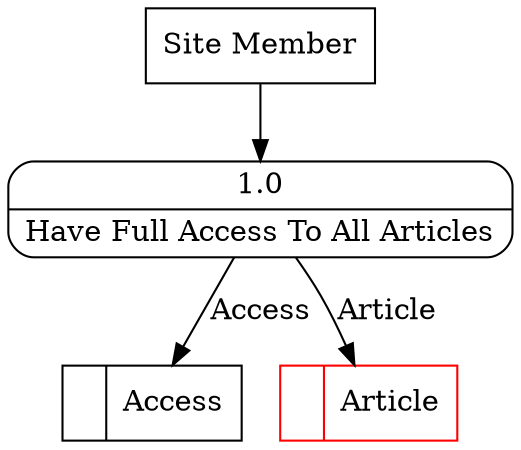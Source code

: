 digraph dfd2{ 
node[shape=record]
200 [label="<f0>  |<f1> Access " ];
201 [label="<f0>  |<f1> Article " color=red];
202 [label="Site Member" shape=box];
203 [label="{<f0> 1.0|<f1> Have Full Access To All Articles }" shape=Mrecord];
202 -> 203
203 -> 200 [label="Access"]
203 -> 201 [label="Article"]
}